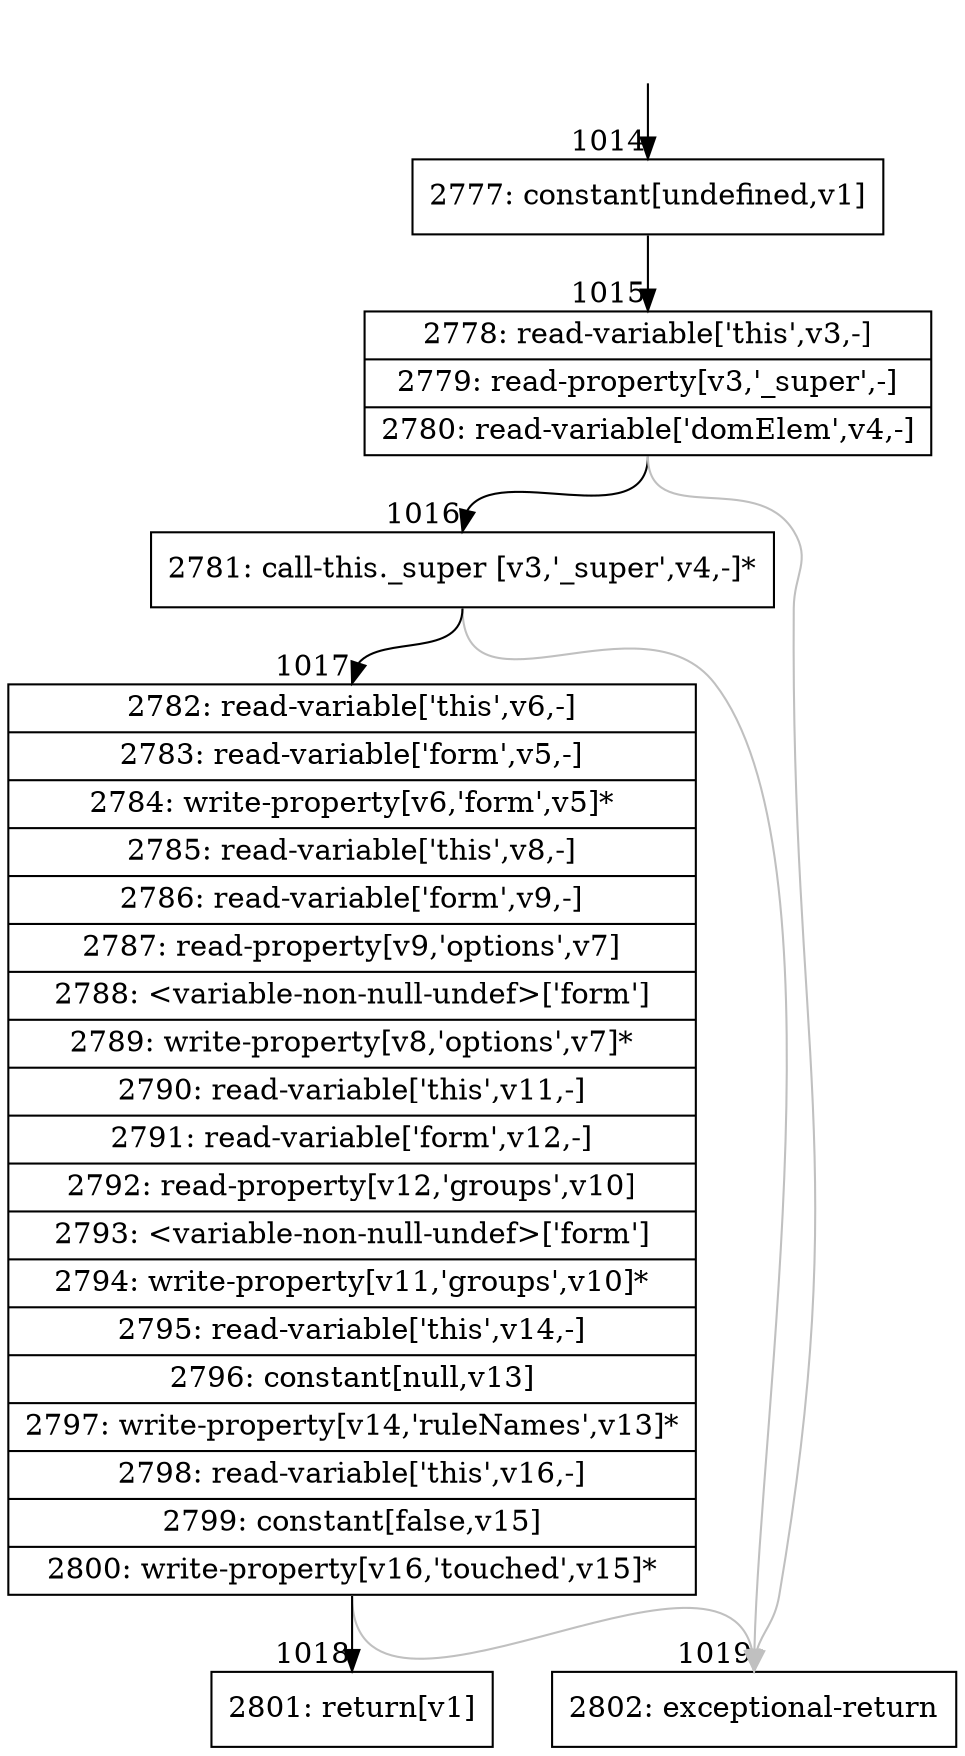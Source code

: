 digraph {
rankdir="TD"
BB_entry96[shape=none,label=""];
BB_entry96 -> BB1014 [tailport=s, headport=n, headlabel="    1014"]
BB1014 [shape=record label="{2777: constant[undefined,v1]}" ] 
BB1014 -> BB1015 [tailport=s, headport=n, headlabel="      1015"]
BB1015 [shape=record label="{2778: read-variable['this',v3,-]|2779: read-property[v3,'_super',-]|2780: read-variable['domElem',v4,-]}" ] 
BB1015 -> BB1016 [tailport=s, headport=n, headlabel="      1016"]
BB1015 -> BB1019 [tailport=s, headport=n, color=gray, headlabel="      1019"]
BB1016 [shape=record label="{2781: call-this._super [v3,'_super',v4,-]*}" ] 
BB1016 -> BB1017 [tailport=s, headport=n, headlabel="      1017"]
BB1016 -> BB1019 [tailport=s, headport=n, color=gray]
BB1017 [shape=record label="{2782: read-variable['this',v6,-]|2783: read-variable['form',v5,-]|2784: write-property[v6,'form',v5]*|2785: read-variable['this',v8,-]|2786: read-variable['form',v9,-]|2787: read-property[v9,'options',v7]|2788: \<variable-non-null-undef\>['form']|2789: write-property[v8,'options',v7]*|2790: read-variable['this',v11,-]|2791: read-variable['form',v12,-]|2792: read-property[v12,'groups',v10]|2793: \<variable-non-null-undef\>['form']|2794: write-property[v11,'groups',v10]*|2795: read-variable['this',v14,-]|2796: constant[null,v13]|2797: write-property[v14,'ruleNames',v13]*|2798: read-variable['this',v16,-]|2799: constant[false,v15]|2800: write-property[v16,'touched',v15]*}" ] 
BB1017 -> BB1018 [tailport=s, headport=n, headlabel="      1018"]
BB1017 -> BB1019 [tailport=s, headport=n, color=gray]
BB1018 [shape=record label="{2801: return[v1]}" ] 
BB1019 [shape=record label="{2802: exceptional-return}" ] 
//#$~ 927
}
